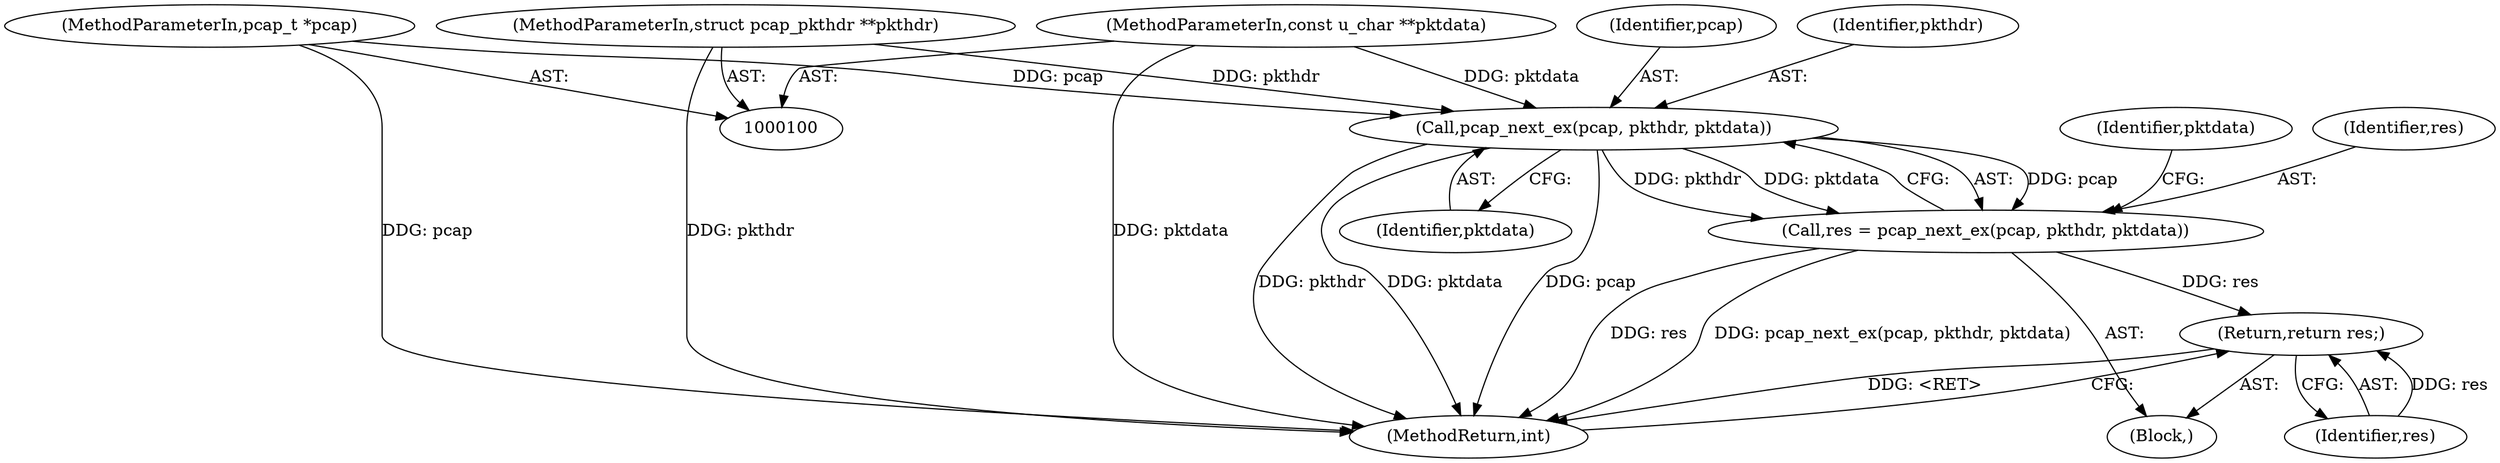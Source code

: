 digraph "0_tcpreplay_6b830a1640ca20528032c89a4fdd8291a4d2d8b2_0@pointer" {
"1000111" [label="(Call,pcap_next_ex(pcap, pkthdr, pktdata))"];
"1000101" [label="(MethodParameterIn,pcap_t *pcap)"];
"1000102" [label="(MethodParameterIn,struct pcap_pkthdr **pkthdr)"];
"1000103" [label="(MethodParameterIn,const u_char **pktdata)"];
"1000109" [label="(Call,res = pcap_next_ex(pcap, pkthdr, pktdata))"];
"1000178" [label="(Return,return res;)"];
"1000110" [label="(Identifier,res)"];
"1000114" [label="(Identifier,pktdata)"];
"1000180" [label="(MethodReturn,int)"];
"1000112" [label="(Identifier,pcap)"];
"1000101" [label="(MethodParameterIn,pcap_t *pcap)"];
"1000109" [label="(Call,res = pcap_next_ex(pcap, pkthdr, pktdata))"];
"1000178" [label="(Return,return res;)"];
"1000113" [label="(Identifier,pkthdr)"];
"1000179" [label="(Identifier,res)"];
"1000107" [label="(Block,)"];
"1000103" [label="(MethodParameterIn,const u_char **pktdata)"];
"1000111" [label="(Call,pcap_next_ex(pcap, pkthdr, pktdata))"];
"1000102" [label="(MethodParameterIn,struct pcap_pkthdr **pkthdr)"];
"1000118" [label="(Identifier,pktdata)"];
"1000111" -> "1000109"  [label="AST: "];
"1000111" -> "1000114"  [label="CFG: "];
"1000112" -> "1000111"  [label="AST: "];
"1000113" -> "1000111"  [label="AST: "];
"1000114" -> "1000111"  [label="AST: "];
"1000109" -> "1000111"  [label="CFG: "];
"1000111" -> "1000180"  [label="DDG: pktdata"];
"1000111" -> "1000180"  [label="DDG: pcap"];
"1000111" -> "1000180"  [label="DDG: pkthdr"];
"1000111" -> "1000109"  [label="DDG: pcap"];
"1000111" -> "1000109"  [label="DDG: pkthdr"];
"1000111" -> "1000109"  [label="DDG: pktdata"];
"1000101" -> "1000111"  [label="DDG: pcap"];
"1000102" -> "1000111"  [label="DDG: pkthdr"];
"1000103" -> "1000111"  [label="DDG: pktdata"];
"1000101" -> "1000100"  [label="AST: "];
"1000101" -> "1000180"  [label="DDG: pcap"];
"1000102" -> "1000100"  [label="AST: "];
"1000102" -> "1000180"  [label="DDG: pkthdr"];
"1000103" -> "1000100"  [label="AST: "];
"1000103" -> "1000180"  [label="DDG: pktdata"];
"1000109" -> "1000107"  [label="AST: "];
"1000110" -> "1000109"  [label="AST: "];
"1000118" -> "1000109"  [label="CFG: "];
"1000109" -> "1000180"  [label="DDG: res"];
"1000109" -> "1000180"  [label="DDG: pcap_next_ex(pcap, pkthdr, pktdata)"];
"1000109" -> "1000178"  [label="DDG: res"];
"1000178" -> "1000107"  [label="AST: "];
"1000178" -> "1000179"  [label="CFG: "];
"1000179" -> "1000178"  [label="AST: "];
"1000180" -> "1000178"  [label="CFG: "];
"1000178" -> "1000180"  [label="DDG: <RET>"];
"1000179" -> "1000178"  [label="DDG: res"];
}
